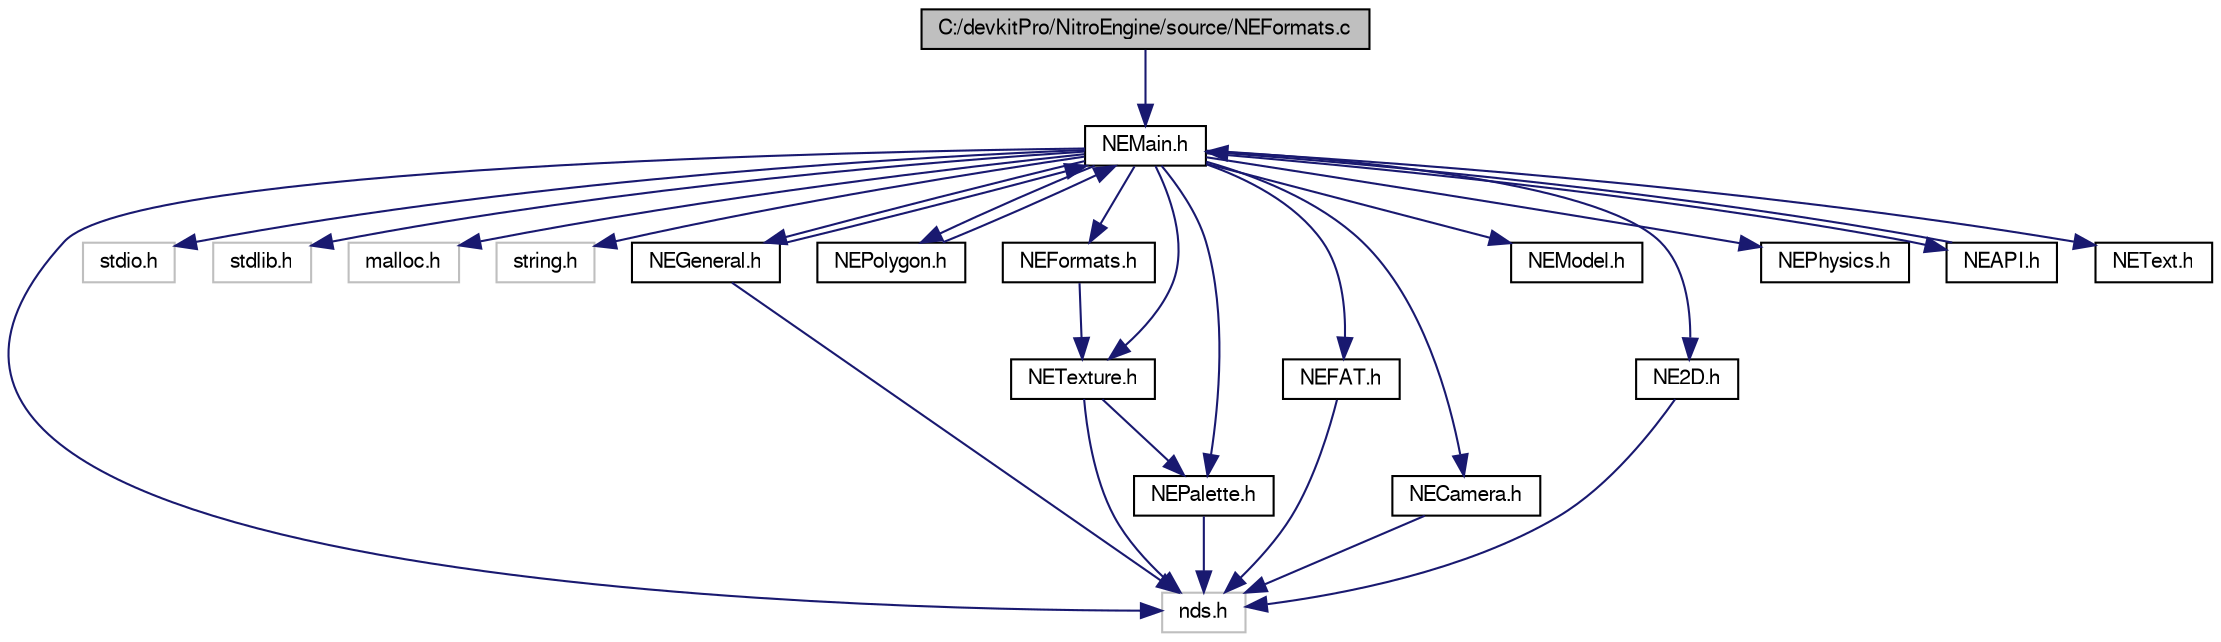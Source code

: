 digraph G
{
  bgcolor="transparent";
  edge [fontname="FreeSans",fontsize=10,labelfontname="FreeSans",labelfontsize=10];
  node [fontname="FreeSans",fontsize=10,shape=record];
  Node1 [label="C:/devkitPro/NitroEngine/source/NEFormats.c",height=0.2,width=0.4,color="black", fillcolor="grey75", style="filled" fontcolor="black"];
  Node1 -> Node2 [color="midnightblue",fontsize=10,style="solid",fontname="FreeSans"];
  Node2 [label="NEMain.h",height=0.2,width=0.4,color="black",URL="$_n_e_main_8h.html",tooltip="Main file of Nitro Engine."];
  Node2 -> Node3 [color="midnightblue",fontsize=10,style="solid",fontname="FreeSans"];
  Node3 [label="nds.h",height=0.2,width=0.4,color="grey75"];
  Node2 -> Node4 [color="midnightblue",fontsize=10,style="solid",fontname="FreeSans"];
  Node4 [label="stdio.h",height=0.2,width=0.4,color="grey75"];
  Node2 -> Node5 [color="midnightblue",fontsize=10,style="solid",fontname="FreeSans"];
  Node5 [label="stdlib.h",height=0.2,width=0.4,color="grey75"];
  Node2 -> Node6 [color="midnightblue",fontsize=10,style="solid",fontname="FreeSans"];
  Node6 [label="malloc.h",height=0.2,width=0.4,color="grey75"];
  Node2 -> Node7 [color="midnightblue",fontsize=10,style="solid",fontname="FreeSans"];
  Node7 [label="string.h",height=0.2,width=0.4,color="grey75"];
  Node2 -> Node8 [color="midnightblue",fontsize=10,style="solid",fontname="FreeSans"];
  Node8 [label="NEGeneral.h",height=0.2,width=0.4,color="black",URL="$_n_e_general_8h.html",tooltip="Init 3D mode and process functions."];
  Node8 -> Node3 [color="midnightblue",fontsize=10,style="solid",fontname="FreeSans"];
  Node8 -> Node2 [color="midnightblue",fontsize=10,style="solid",fontname="FreeSans"];
  Node2 -> Node9 [color="midnightblue",fontsize=10,style="solid",fontname="FreeSans"];
  Node9 [label="NEPolygon.h",height=0.2,width=0.4,color="black",URL="$_n_e_polygon_8h.html",tooltip="Functions to draw polygons and more..."];
  Node9 -> Node2 [color="midnightblue",fontsize=10,style="solid",fontname="FreeSans"];
  Node2 -> Node10 [color="midnightblue",fontsize=10,style="solid",fontname="FreeSans"];
  Node10 [label="NEFormats.h",height=0.2,width=0.4,color="black",URL="$_n_e_formats_8h.html",tooltip="Used to convert common formats into DS formats."];
  Node10 -> Node11 [color="midnightblue",fontsize=10,style="solid",fontname="FreeSans"];
  Node11 [label="NETexture.h",height=0.2,width=0.4,color="black",URL="$_n_e_texture_8h.html",tooltip="Texture and material functions."];
  Node11 -> Node3 [color="midnightblue",fontsize=10,style="solid",fontname="FreeSans"];
  Node11 -> Node12 [color="midnightblue",fontsize=10,style="solid",fontname="FreeSans"];
  Node12 [label="NEPalette.h",height=0.2,width=0.4,color="black",URL="$_n_e_palette_8h.html",tooltip="Functions for loading, using and deleting palettes."];
  Node12 -> Node3 [color="midnightblue",fontsize=10,style="solid",fontname="FreeSans"];
  Node2 -> Node13 [color="midnightblue",fontsize=10,style="solid",fontname="FreeSans"];
  Node13 [label="NEFAT.h",height=0.2,width=0.4,color="black",URL="$_n_e_f_a_t_8h.html",tooltip="Used to load data from FAT."];
  Node13 -> Node3 [color="midnightblue",fontsize=10,style="solid",fontname="FreeSans"];
  Node2 -> Node14 [color="midnightblue",fontsize=10,style="solid",fontname="FreeSans"];
  Node14 [label="NECamera.h",height=0.2,width=0.4,color="black",URL="$_n_e_camera_8h.html",tooltip="Structs and functions used to move/rotate/etc the camera."];
  Node14 -> Node3 [color="midnightblue",fontsize=10,style="solid",fontname="FreeSans"];
  Node2 -> Node12 [color="midnightblue",fontsize=10,style="solid",fontname="FreeSans"];
  Node2 -> Node11 [color="midnightblue",fontsize=10,style="solid",fontname="FreeSans"];
  Node2 -> Node15 [color="midnightblue",fontsize=10,style="solid",fontname="FreeSans"];
  Node15 [label="NEModel.h",height=0.2,width=0.4,color="black",URL="$_n_e_model_8h.html",tooltip="Functions draw models, etc..."];
  Node2 -> Node16 [color="midnightblue",fontsize=10,style="solid",fontname="FreeSans"];
  Node16 [label="NE2D.h",height=0.2,width=0.4,color="black",URL="$_n_e2_d_8h.html",tooltip="2D over 3D system."];
  Node16 -> Node3 [color="midnightblue",fontsize=10,style="solid",fontname="FreeSans"];
  Node2 -> Node17 [color="midnightblue",fontsize=10,style="solid",fontname="FreeSans"];
  Node17 [label="NEPhysics.h",height=0.2,width=0.4,color="black",URL="$_n_e_physics_8h.html",tooltip="Simple physics engine."];
  Node2 -> Node18 [color="midnightblue",fontsize=10,style="solid",fontname="FreeSans"];
  Node18 [label="NEAPI.h",height=0.2,width=0.4,color="black",URL="$_n_e_a_p_i_8h.html",tooltip="API functions."];
  Node18 -> Node2 [color="midnightblue",fontsize=10,style="solid",fontname="FreeSans"];
  Node2 -> Node19 [color="midnightblue",fontsize=10,style="solid",fontname="FreeSans"];
  Node19 [label="NEText.h",height=0.2,width=0.4,color="black",URL="$_n_e_text_8h.html",tooltip="Text system."];
}
